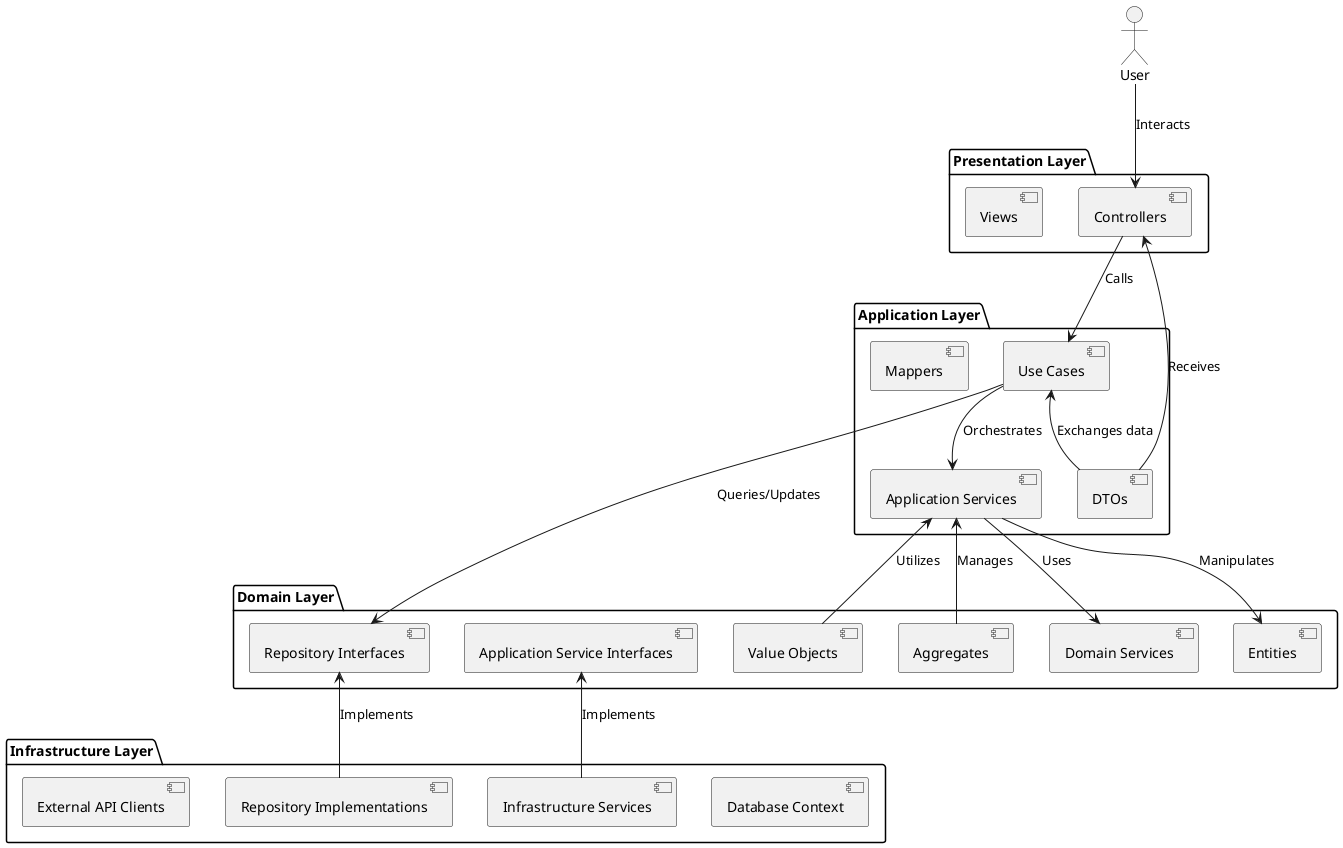 @startuml

actor User

package "Presentation Layer" {
  [Controllers]
  [Views]
}

package "Application Layer" {
  [Use Cases]
  [Application Services]
  [DTOs]
  [Mappers]
}

package "Domain Layer" {
  [Entities]
  [Value Objects]
  [Aggregates]
  [Domain Services]
  [Repository Interfaces]
  [Application Service Interfaces]
}

package "Infrastructure Layer" {
  [Database Context]
  [Repository Implementations]
  [Infrastructure Services]
  [External API Clients]
}

User --> [Controllers] : Interacts
[Controllers] --> [Use Cases] : Calls
[Controllers] <-- [DTOs] : Receives

[Use Cases] --> [Application Services] : Orchestrates
[Use Cases] --> [Repository Interfaces] : Queries/Updates
[Use Cases] <-- [DTOs] : Exchanges data

[Application Services] --> [Domain Services] : Uses
[Application Services] --> [Entities] : Manipulates
[Application Services] <-- [Value Objects] : Utilizes
[Application Services] <-- [Aggregates] : Manages

[Repository Interfaces] <-- [Repository Implementations] : Implements
[Application Service Interfaces] <-- [Infrastructure Services] : Implements

@enduml
